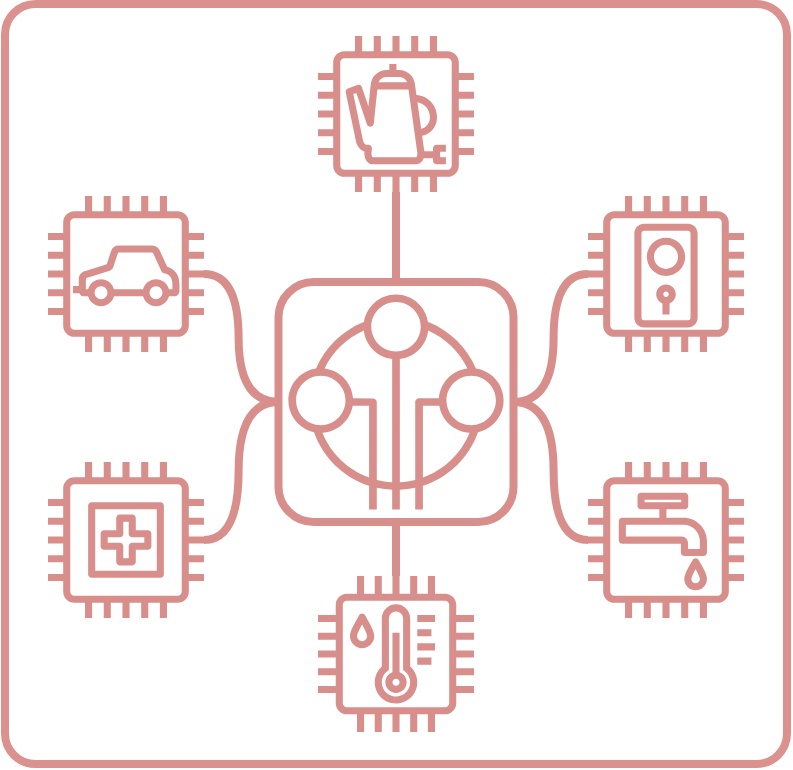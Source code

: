 <mxfile version="22.1.21" type="device">
  <diagram name="Page-1" id="ew7vi9b7o_5ddHdVxSJt">
    <mxGraphModel dx="989" dy="626" grid="1" gridSize="10" guides="1" tooltips="1" connect="1" arrows="1" fold="1" page="1" pageScale="1" pageWidth="850" pageHeight="1100" math="0" shadow="0">
      <root>
        <mxCell id="0" />
        <mxCell id="1" parent="0" />
        <mxCell id="ZW6nNcWDt0XmGfBWngsh-31" value="" style="rounded=1;whiteSpace=wrap;html=1;fontFamily=Helvetica;fontSize=11;fontColor=default;fillColor=none;strokeColor=#db918d;strokeWidth=4;glass=0;shadow=0;arcSize=4;" vertex="1" parent="1">
          <mxGeometry x="138.5" y="4" width="391" height="380" as="geometry" />
        </mxCell>
        <mxCell id="ZW6nNcWDt0XmGfBWngsh-32" value="" style="group;rounded=1;" vertex="1" connectable="0" parent="1">
          <mxGeometry x="160" y="20" width="348" height="348" as="geometry" />
        </mxCell>
        <mxCell id="ZW6nNcWDt0XmGfBWngsh-8" value="" style="sketch=0;outlineConnect=0;fontColor=#232F3E;gradientColor=none;fillColor=#D88F8C;strokeColor=none;dashed=0;verticalLabelPosition=bottom;verticalAlign=top;align=center;html=1;fontSize=12;fontStyle=0;aspect=fixed;pointerEvents=1;shape=mxgraph.aws4.medical_emergency;container=0;labelBackgroundColor=none;" vertex="1" parent="ZW6nNcWDt0XmGfBWngsh-32">
          <mxGeometry y="213" width="78" height="78" as="geometry" />
        </mxCell>
        <mxCell id="ZW6nNcWDt0XmGfBWngsh-9" value="" style="sketch=0;outlineConnect=0;fontColor=#232F3E;gradientColor=none;fillColor=#D88F8C;strokeColor=none;dashed=0;verticalLabelPosition=bottom;verticalAlign=top;align=center;html=1;fontSize=12;fontStyle=0;aspect=fixed;pointerEvents=1;shape=mxgraph.aws4.car;container=0;labelBackgroundColor=none;" vertex="1" parent="ZW6nNcWDt0XmGfBWngsh-32">
          <mxGeometry y="80" width="78" height="78" as="geometry" />
        </mxCell>
        <mxCell id="ZW6nNcWDt0XmGfBWngsh-17" value="" style="edgeStyle=orthogonalEdgeStyle;rounded=0;orthogonalLoop=1;jettySize=auto;html=1;curved=1;endArrow=none;endFill=0;strokeColor=#D88F8C;strokeWidth=4;exitX=0;exitY=0.5;exitDx=0;exitDy=0;labelBackgroundColor=none;" edge="1" parent="ZW6nNcWDt0XmGfBWngsh-32" source="ZW6nNcWDt0XmGfBWngsh-27" target="ZW6nNcWDt0XmGfBWngsh-9">
          <mxGeometry relative="1" as="geometry" />
        </mxCell>
        <mxCell id="ZW6nNcWDt0XmGfBWngsh-24" style="edgeStyle=orthogonalEdgeStyle;shape=connector;curved=1;rounded=0;orthogonalLoop=1;jettySize=auto;html=1;exitX=0;exitY=0.5;exitDx=0;exitDy=0;labelBackgroundColor=none;strokeColor=#D88F8C;strokeWidth=4;align=center;verticalAlign=middle;fontFamily=Helvetica;fontSize=11;fontColor=default;endArrow=none;endFill=0;" edge="1" parent="ZW6nNcWDt0XmGfBWngsh-32" source="ZW6nNcWDt0XmGfBWngsh-27" target="ZW6nNcWDt0XmGfBWngsh-8">
          <mxGeometry relative="1" as="geometry" />
        </mxCell>
        <mxCell id="ZW6nNcWDt0XmGfBWngsh-10" value="" style="sketch=0;outlineConnect=0;fontColor=#232F3E;gradientColor=none;fillColor=#D88F8C;strokeColor=none;dashed=0;verticalLabelPosition=bottom;verticalAlign=top;align=center;html=1;fontSize=12;fontStyle=0;aspect=fixed;pointerEvents=1;shape=mxgraph.aws4.iot_thing_temperature_humidity_sensor;container=0;labelBackgroundColor=none;" vertex="1" parent="ZW6nNcWDt0XmGfBWngsh-32">
          <mxGeometry x="135" y="270" width="78" height="78" as="geometry" />
        </mxCell>
        <mxCell id="ZW6nNcWDt0XmGfBWngsh-13" value="" style="sketch=0;outlineConnect=0;fontColor=#232F3E;gradientColor=none;fillColor=#D88F8C;strokeColor=none;dashed=0;verticalLabelPosition=bottom;verticalAlign=top;align=center;html=1;fontSize=12;fontStyle=0;aspect=fixed;pointerEvents=1;shape=mxgraph.aws4.coffee_pot;container=0;labelBackgroundColor=none;" vertex="1" parent="ZW6nNcWDt0XmGfBWngsh-32">
          <mxGeometry x="135" width="78" height="78" as="geometry" />
        </mxCell>
        <mxCell id="ZW6nNcWDt0XmGfBWngsh-11" value="" style="sketch=0;outlineConnect=0;fontColor=#232F3E;gradientColor=none;fillColor=#D88F8C;strokeColor=none;dashed=0;verticalLabelPosition=bottom;verticalAlign=top;align=center;html=1;fontSize=12;fontStyle=0;aspect=fixed;pointerEvents=1;shape=mxgraph.aws4.utility;container=0;labelBackgroundColor=none;" vertex="1" parent="ZW6nNcWDt0XmGfBWngsh-32">
          <mxGeometry x="270" y="213" width="78" height="78" as="geometry" />
        </mxCell>
        <mxCell id="ZW6nNcWDt0XmGfBWngsh-12" value="" style="sketch=0;outlineConnect=0;fontColor=#232F3E;gradientColor=none;fillColor=#D88F8C;strokeColor=none;dashed=0;verticalLabelPosition=bottom;verticalAlign=top;align=center;html=1;fontSize=12;fontStyle=0;aspect=fixed;pointerEvents=1;shape=mxgraph.aws4.door_lock;container=0;labelBackgroundColor=none;" vertex="1" parent="ZW6nNcWDt0XmGfBWngsh-32">
          <mxGeometry x="270" y="80" width="78" height="78" as="geometry" />
        </mxCell>
        <mxCell id="ZW6nNcWDt0XmGfBWngsh-29" value="" style="group;labelBackgroundColor=none;" vertex="1" connectable="0" parent="ZW6nNcWDt0XmGfBWngsh-32">
          <mxGeometry x="112.5" y="120" width="146" height="126" as="geometry" />
        </mxCell>
        <mxCell id="ZW6nNcWDt0XmGfBWngsh-27" value="" style="rounded=1;whiteSpace=wrap;html=1;fontFamily=Helvetica;fontSize=11;fontColor=default;fillColor=none;strokeWidth=4;strokeColor=#D88F8C;labelBackgroundColor=none;" vertex="1" parent="ZW6nNcWDt0XmGfBWngsh-29">
          <mxGeometry x="2.75" y="3" width="117.5" height="120" as="geometry" />
        </mxCell>
        <mxCell id="ZW6nNcWDt0XmGfBWngsh-28" value="" style="sketch=0;points=[[0,0,0],[0.25,0,0],[0.5,0,0],[0.75,0,0],[1,0,0],[0,1,0],[0.25,1,0],[0.5,1,0],[0.75,1,0],[1,1,0],[0,0.25,0],[0,0.5,0],[0,0.75,0],[1,0.25,0],[1,0.5,0],[1,0.75,0]];outlineConnect=0;fontColor=#232F3E;fillColor=none;strokeColor=#D88F8C;verticalLabelPosition=bottom;verticalAlign=top;align=center;html=1;fontSize=12;fontStyle=0;aspect=fixed;shape=mxgraph.aws4.resourceIcon;resIcon=mxgraph.aws4.internet_of_things;container=0;strokeWidth=25;perimeterSpacing=0;shadow=0;labelBackgroundColor=none;" vertex="1" parent="ZW6nNcWDt0XmGfBWngsh-29">
          <mxGeometry x="-5.75" y="-4.25" width="134.5" height="134.5" as="geometry" />
        </mxCell>
        <mxCell id="ZW6nNcWDt0XmGfBWngsh-26" style="edgeStyle=orthogonalEdgeStyle;shape=connector;curved=1;rounded=0;orthogonalLoop=1;jettySize=auto;html=1;labelBackgroundColor=none;strokeColor=#D88F8C;strokeWidth=4;align=center;verticalAlign=middle;fontFamily=Helvetica;fontSize=11;fontColor=default;endArrow=none;endFill=0;entryX=0.5;entryY=1;entryDx=0;entryDy=0;" edge="1" parent="ZW6nNcWDt0XmGfBWngsh-32" source="ZW6nNcWDt0XmGfBWngsh-10" target="ZW6nNcWDt0XmGfBWngsh-27">
          <mxGeometry relative="1" as="geometry" />
        </mxCell>
        <mxCell id="ZW6nNcWDt0XmGfBWngsh-25" style="edgeStyle=orthogonalEdgeStyle;shape=connector;curved=1;rounded=0;orthogonalLoop=1;jettySize=auto;html=1;labelBackgroundColor=none;strokeColor=#D88F8C;strokeWidth=4;align=center;verticalAlign=middle;fontFamily=Helvetica;fontSize=11;fontColor=default;endArrow=none;endFill=0;entryX=0.5;entryY=0;entryDx=0;entryDy=0;" edge="1" parent="ZW6nNcWDt0XmGfBWngsh-32" source="ZW6nNcWDt0XmGfBWngsh-13" target="ZW6nNcWDt0XmGfBWngsh-27">
          <mxGeometry relative="1" as="geometry" />
        </mxCell>
        <mxCell id="ZW6nNcWDt0XmGfBWngsh-21" style="edgeStyle=orthogonalEdgeStyle;shape=connector;curved=1;rounded=0;orthogonalLoop=1;jettySize=auto;html=1;exitX=1;exitY=0.5;exitDx=0;exitDy=0;labelBackgroundColor=none;strokeColor=#D88F8C;strokeWidth=4;align=center;verticalAlign=middle;fontFamily=Helvetica;fontSize=11;fontColor=default;endArrow=none;endFill=0;" edge="1" parent="ZW6nNcWDt0XmGfBWngsh-32" source="ZW6nNcWDt0XmGfBWngsh-27" target="ZW6nNcWDt0XmGfBWngsh-11">
          <mxGeometry relative="1" as="geometry" />
        </mxCell>
        <mxCell id="ZW6nNcWDt0XmGfBWngsh-20" style="edgeStyle=orthogonalEdgeStyle;shape=connector;curved=1;rounded=0;orthogonalLoop=1;jettySize=auto;html=1;exitX=1;exitY=0.5;exitDx=0;exitDy=0;labelBackgroundColor=none;strokeColor=#D88F8C;strokeWidth=4;align=center;verticalAlign=middle;fontFamily=Helvetica;fontSize=11;fontColor=default;endArrow=none;endFill=0;" edge="1" parent="ZW6nNcWDt0XmGfBWngsh-32" source="ZW6nNcWDt0XmGfBWngsh-27" target="ZW6nNcWDt0XmGfBWngsh-12">
          <mxGeometry relative="1" as="geometry" />
        </mxCell>
      </root>
    </mxGraphModel>
  </diagram>
</mxfile>
